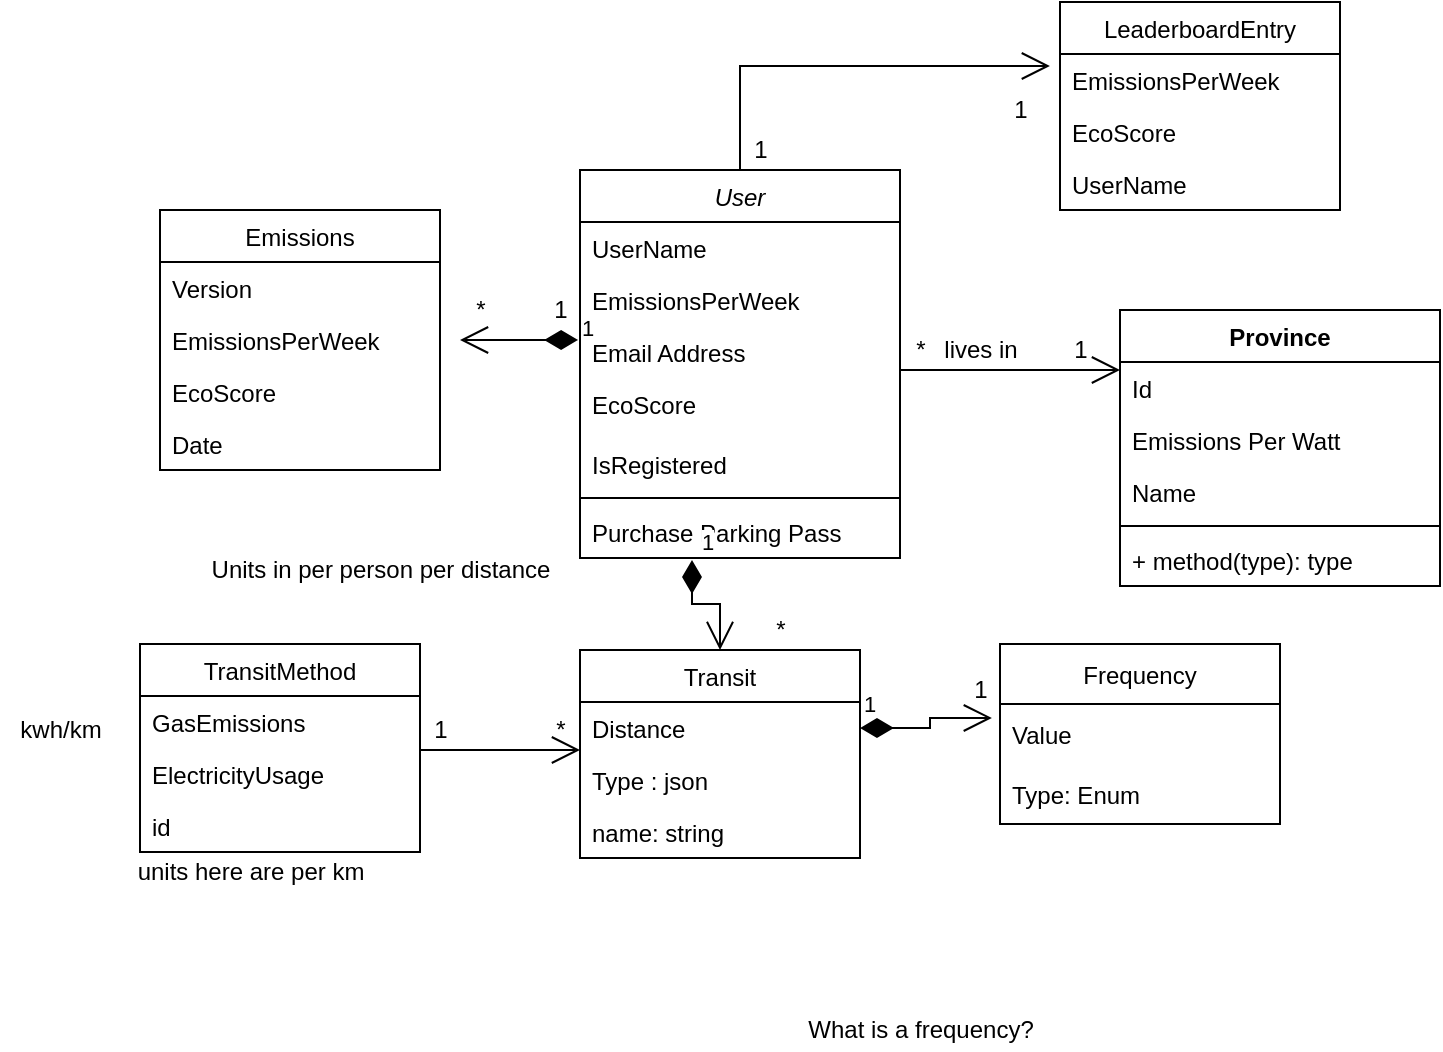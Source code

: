 <mxfile version="15.5.2" type="github">
  <diagram id="C5RBs43oDa-KdzZeNtuy" name="Page-1">
    <mxGraphModel dx="1865" dy="572" grid="1" gridSize="10" guides="1" tooltips="1" connect="1" arrows="1" fold="1" page="1" pageScale="1" pageWidth="827" pageHeight="1169" math="0" shadow="0">
      <root>
        <mxCell id="WIyWlLk6GJQsqaUBKTNV-0" />
        <mxCell id="WIyWlLk6GJQsqaUBKTNV-1" parent="WIyWlLk6GJQsqaUBKTNV-0" />
        <mxCell id="zkfFHV4jXpPFQw0GAbJ--0" value="User" style="swimlane;fontStyle=2;align=center;verticalAlign=top;childLayout=stackLayout;horizontal=1;startSize=26;horizontalStack=0;resizeParent=1;resizeLast=0;collapsible=1;marginBottom=0;rounded=0;shadow=0;strokeWidth=1;" parent="WIyWlLk6GJQsqaUBKTNV-1" vertex="1">
          <mxGeometry x="220" y="120" width="160" height="194" as="geometry">
            <mxRectangle x="230" y="140" width="160" height="26" as="alternateBounds" />
          </mxGeometry>
        </mxCell>
        <mxCell id="zkfFHV4jXpPFQw0GAbJ--1" value="UserName" style="text;align=left;verticalAlign=top;spacingLeft=4;spacingRight=4;overflow=hidden;rotatable=0;points=[[0,0.5],[1,0.5]];portConstraint=eastwest;" parent="zkfFHV4jXpPFQw0GAbJ--0" vertex="1">
          <mxGeometry y="26" width="160" height="26" as="geometry" />
        </mxCell>
        <mxCell id="zkfFHV4jXpPFQw0GAbJ--2" value="EmissionsPerWeek" style="text;align=left;verticalAlign=top;spacingLeft=4;spacingRight=4;overflow=hidden;rotatable=0;points=[[0,0.5],[1,0.5]];portConstraint=eastwest;rounded=0;shadow=0;html=0;" parent="zkfFHV4jXpPFQw0GAbJ--0" vertex="1">
          <mxGeometry y="52" width="160" height="26" as="geometry" />
        </mxCell>
        <mxCell id="zkfFHV4jXpPFQw0GAbJ--3" value="Email Address" style="text;align=left;verticalAlign=top;spacingLeft=4;spacingRight=4;overflow=hidden;rotatable=0;points=[[0,0.5],[1,0.5]];portConstraint=eastwest;rounded=0;shadow=0;html=0;" parent="zkfFHV4jXpPFQw0GAbJ--0" vertex="1">
          <mxGeometry y="78" width="160" height="26" as="geometry" />
        </mxCell>
        <mxCell id="btw-yBy6Ns0sRc_u3H-1-38" value="EcoScore" style="text;align=left;verticalAlign=top;spacingLeft=4;spacingRight=4;overflow=hidden;rotatable=0;points=[[0,0.5],[1,0.5]];portConstraint=eastwest;rounded=0;shadow=0;html=0;" parent="zkfFHV4jXpPFQw0GAbJ--0" vertex="1">
          <mxGeometry y="104" width="160" height="30" as="geometry" />
        </mxCell>
        <mxCell id="btw-yBy6Ns0sRc_u3H-1-47" value="IsRegistered" style="text;align=left;verticalAlign=top;spacingLeft=4;spacingRight=4;overflow=hidden;rotatable=0;points=[[0,0.5],[1,0.5]];portConstraint=eastwest;rounded=0;shadow=0;html=0;" parent="zkfFHV4jXpPFQw0GAbJ--0" vertex="1">
          <mxGeometry y="134" width="160" height="26" as="geometry" />
        </mxCell>
        <mxCell id="zkfFHV4jXpPFQw0GAbJ--4" value="" style="line;html=1;strokeWidth=1;align=left;verticalAlign=middle;spacingTop=-1;spacingLeft=3;spacingRight=3;rotatable=0;labelPosition=right;points=[];portConstraint=eastwest;" parent="zkfFHV4jXpPFQw0GAbJ--0" vertex="1">
          <mxGeometry y="160" width="160" height="8" as="geometry" />
        </mxCell>
        <mxCell id="zkfFHV4jXpPFQw0GAbJ--5" value="Purchase Parking Pass" style="text;align=left;verticalAlign=top;spacingLeft=4;spacingRight=4;overflow=hidden;rotatable=0;points=[[0,0.5],[1,0.5]];portConstraint=eastwest;" parent="zkfFHV4jXpPFQw0GAbJ--0" vertex="1">
          <mxGeometry y="168" width="160" height="26" as="geometry" />
        </mxCell>
        <mxCell id="btw-yBy6Ns0sRc_u3H-1-6" value="Transit" style="swimlane;fontStyle=0;childLayout=stackLayout;horizontal=1;startSize=26;fillColor=none;horizontalStack=0;resizeParent=1;resizeParentMax=0;resizeLast=0;collapsible=1;marginBottom=0;" parent="WIyWlLk6GJQsqaUBKTNV-1" vertex="1">
          <mxGeometry x="220" y="360" width="140" height="104" as="geometry" />
        </mxCell>
        <mxCell id="btw-yBy6Ns0sRc_u3H-1-8" value="Distance" style="text;strokeColor=none;fillColor=none;align=left;verticalAlign=top;spacingLeft=4;spacingRight=4;overflow=hidden;rotatable=0;points=[[0,0.5],[1,0.5]];portConstraint=eastwest;" parent="btw-yBy6Ns0sRc_u3H-1-6" vertex="1">
          <mxGeometry y="26" width="140" height="26" as="geometry" />
        </mxCell>
        <mxCell id="O039nwb2ek_gguPQst8W-0" value="Type : json" style="text;strokeColor=none;fillColor=none;align=left;verticalAlign=top;spacingLeft=4;spacingRight=4;overflow=hidden;rotatable=0;points=[[0,0.5],[1,0.5]];portConstraint=eastwest;" parent="btw-yBy6Ns0sRc_u3H-1-6" vertex="1">
          <mxGeometry y="52" width="140" height="26" as="geometry" />
        </mxCell>
        <mxCell id="hwa-c6ww7SQmqR4LavUR-14" value="name: string" style="text;strokeColor=none;fillColor=none;align=left;verticalAlign=top;spacingLeft=4;spacingRight=4;overflow=hidden;rotatable=0;points=[[0,0.5],[1,0.5]];portConstraint=eastwest;" vertex="1" parent="btw-yBy6Ns0sRc_u3H-1-6">
          <mxGeometry y="78" width="140" height="26" as="geometry" />
        </mxCell>
        <mxCell id="btw-yBy6Ns0sRc_u3H-1-13" value="TransitMethod" style="swimlane;fontStyle=0;childLayout=stackLayout;horizontal=1;startSize=26;fillColor=none;horizontalStack=0;resizeParent=1;resizeParentMax=0;resizeLast=0;collapsible=1;marginBottom=0;" parent="WIyWlLk6GJQsqaUBKTNV-1" vertex="1">
          <mxGeometry y="357" width="140" height="104" as="geometry" />
        </mxCell>
        <mxCell id="btw-yBy6Ns0sRc_u3H-1-14" value="GasEmissions" style="text;strokeColor=none;fillColor=none;align=left;verticalAlign=top;spacingLeft=4;spacingRight=4;overflow=hidden;rotatable=0;points=[[0,0.5],[1,0.5]];portConstraint=eastwest;" parent="btw-yBy6Ns0sRc_u3H-1-13" vertex="1">
          <mxGeometry y="26" width="140" height="26" as="geometry" />
        </mxCell>
        <mxCell id="btw-yBy6Ns0sRc_u3H-1-15" value="ElectricityUsage" style="text;strokeColor=none;fillColor=none;align=left;verticalAlign=top;spacingLeft=4;spacingRight=4;overflow=hidden;rotatable=0;points=[[0,0.5],[1,0.5]];portConstraint=eastwest;" parent="btw-yBy6Ns0sRc_u3H-1-13" vertex="1">
          <mxGeometry y="52" width="140" height="26" as="geometry" />
        </mxCell>
        <mxCell id="btw-yBy6Ns0sRc_u3H-1-16" value="id" style="text;strokeColor=none;fillColor=none;align=left;verticalAlign=top;spacingLeft=4;spacingRight=4;overflow=hidden;rotatable=0;points=[[0,0.5],[1,0.5]];portConstraint=eastwest;" parent="btw-yBy6Ns0sRc_u3H-1-13" vertex="1">
          <mxGeometry y="78" width="140" height="26" as="geometry" />
        </mxCell>
        <mxCell id="btw-yBy6Ns0sRc_u3H-1-24" value="" style="endArrow=open;endFill=1;endSize=12;html=1;rounded=0;" parent="WIyWlLk6GJQsqaUBKTNV-1" edge="1">
          <mxGeometry width="160" relative="1" as="geometry">
            <mxPoint x="140" y="410" as="sourcePoint" />
            <mxPoint x="220" y="410" as="targetPoint" />
          </mxGeometry>
        </mxCell>
        <mxCell id="btw-yBy6Ns0sRc_u3H-1-26" value="Units in per person per distance" style="text;html=1;align=center;verticalAlign=middle;resizable=0;points=[];autosize=1;strokeColor=none;fillColor=none;" parent="WIyWlLk6GJQsqaUBKTNV-1" vertex="1">
          <mxGeometry x="30" y="310" width="180" height="20" as="geometry" />
        </mxCell>
        <mxCell id="btw-yBy6Ns0sRc_u3H-1-28" value="*" style="text;html=1;align=center;verticalAlign=middle;resizable=0;points=[];autosize=1;strokeColor=none;fillColor=none;" parent="WIyWlLk6GJQsqaUBKTNV-1" vertex="1">
          <mxGeometry x="310" y="340" width="20" height="20" as="geometry" />
        </mxCell>
        <mxCell id="btw-yBy6Ns0sRc_u3H-1-29" value="Province" style="swimlane;fontStyle=1;align=center;verticalAlign=top;childLayout=stackLayout;horizontal=1;startSize=26;horizontalStack=0;resizeParent=1;resizeParentMax=0;resizeLast=0;collapsible=1;marginBottom=0;" parent="WIyWlLk6GJQsqaUBKTNV-1" vertex="1">
          <mxGeometry x="490" y="190" width="160" height="138" as="geometry" />
        </mxCell>
        <mxCell id="btw-yBy6Ns0sRc_u3H-1-30" value="Id" style="text;strokeColor=none;fillColor=none;align=left;verticalAlign=top;spacingLeft=4;spacingRight=4;overflow=hidden;rotatable=0;points=[[0,0.5],[1,0.5]];portConstraint=eastwest;" parent="btw-yBy6Ns0sRc_u3H-1-29" vertex="1">
          <mxGeometry y="26" width="160" height="26" as="geometry" />
        </mxCell>
        <mxCell id="btw-yBy6Ns0sRc_u3H-1-48" value="Emissions Per Watt" style="text;strokeColor=none;fillColor=none;align=left;verticalAlign=top;spacingLeft=4;spacingRight=4;overflow=hidden;rotatable=0;points=[[0,0.5],[1,0.5]];portConstraint=eastwest;" parent="btw-yBy6Ns0sRc_u3H-1-29" vertex="1">
          <mxGeometry y="52" width="160" height="26" as="geometry" />
        </mxCell>
        <mxCell id="hwa-c6ww7SQmqR4LavUR-15" value="Name" style="text;strokeColor=none;fillColor=none;align=left;verticalAlign=top;spacingLeft=4;spacingRight=4;overflow=hidden;rotatable=0;points=[[0,0.5],[1,0.5]];portConstraint=eastwest;" vertex="1" parent="btw-yBy6Ns0sRc_u3H-1-29">
          <mxGeometry y="78" width="160" height="26" as="geometry" />
        </mxCell>
        <mxCell id="btw-yBy6Ns0sRc_u3H-1-31" value="" style="line;strokeWidth=1;fillColor=none;align=left;verticalAlign=middle;spacingTop=-1;spacingLeft=3;spacingRight=3;rotatable=0;labelPosition=right;points=[];portConstraint=eastwest;" parent="btw-yBy6Ns0sRc_u3H-1-29" vertex="1">
          <mxGeometry y="104" width="160" height="8" as="geometry" />
        </mxCell>
        <mxCell id="btw-yBy6Ns0sRc_u3H-1-32" value="+ method(type): type" style="text;strokeColor=none;fillColor=none;align=left;verticalAlign=top;spacingLeft=4;spacingRight=4;overflow=hidden;rotatable=0;points=[[0,0.5],[1,0.5]];portConstraint=eastwest;" parent="btw-yBy6Ns0sRc_u3H-1-29" vertex="1">
          <mxGeometry y="112" width="160" height="26" as="geometry" />
        </mxCell>
        <mxCell id="btw-yBy6Ns0sRc_u3H-1-34" value="1" style="endArrow=open;html=1;endSize=12;startArrow=diamondThin;startSize=14;startFill=1;edgeStyle=orthogonalEdgeStyle;align=left;verticalAlign=bottom;rounded=0;exitX=0.35;exitY=1.038;exitDx=0;exitDy=0;exitPerimeter=0;entryX=0.5;entryY=0;entryDx=0;entryDy=0;" parent="WIyWlLk6GJQsqaUBKTNV-1" source="zkfFHV4jXpPFQw0GAbJ--5" target="btw-yBy6Ns0sRc_u3H-1-6" edge="1">
          <mxGeometry x="-1" y="3" relative="1" as="geometry">
            <mxPoint x="250" y="300" as="sourcePoint" />
            <mxPoint x="410" y="300" as="targetPoint" />
          </mxGeometry>
        </mxCell>
        <mxCell id="btw-yBy6Ns0sRc_u3H-1-39" value="Emissions" style="swimlane;fontStyle=0;childLayout=stackLayout;horizontal=1;startSize=26;fillColor=none;horizontalStack=0;resizeParent=1;resizeParentMax=0;resizeLast=0;collapsible=1;marginBottom=0;" parent="WIyWlLk6GJQsqaUBKTNV-1" vertex="1">
          <mxGeometry x="10" y="140" width="140" height="130" as="geometry" />
        </mxCell>
        <mxCell id="btw-yBy6Ns0sRc_u3H-1-40" value="Version" style="text;strokeColor=none;fillColor=none;align=left;verticalAlign=top;spacingLeft=4;spacingRight=4;overflow=hidden;rotatable=0;points=[[0,0.5],[1,0.5]];portConstraint=eastwest;" parent="btw-yBy6Ns0sRc_u3H-1-39" vertex="1">
          <mxGeometry y="26" width="140" height="26" as="geometry" />
        </mxCell>
        <mxCell id="btw-yBy6Ns0sRc_u3H-1-41" value="EmissionsPerWeek" style="text;strokeColor=none;fillColor=none;align=left;verticalAlign=top;spacingLeft=4;spacingRight=4;overflow=hidden;rotatable=0;points=[[0,0.5],[1,0.5]];portConstraint=eastwest;" parent="btw-yBy6Ns0sRc_u3H-1-39" vertex="1">
          <mxGeometry y="52" width="140" height="26" as="geometry" />
        </mxCell>
        <mxCell id="btw-yBy6Ns0sRc_u3H-1-42" value="EcoScore" style="text;strokeColor=none;fillColor=none;align=left;verticalAlign=top;spacingLeft=4;spacingRight=4;overflow=hidden;rotatable=0;points=[[0,0.5],[1,0.5]];portConstraint=eastwest;" parent="btw-yBy6Ns0sRc_u3H-1-39" vertex="1">
          <mxGeometry y="78" width="140" height="26" as="geometry" />
        </mxCell>
        <mxCell id="btw-yBy6Ns0sRc_u3H-1-44" value="Date" style="text;strokeColor=none;fillColor=none;align=left;verticalAlign=top;spacingLeft=4;spacingRight=4;overflow=hidden;rotatable=0;points=[[0,0.5],[1,0.5]];portConstraint=eastwest;" parent="btw-yBy6Ns0sRc_u3H-1-39" vertex="1">
          <mxGeometry y="104" width="140" height="26" as="geometry" />
        </mxCell>
        <mxCell id="btw-yBy6Ns0sRc_u3H-1-45" value="1" style="endArrow=open;html=1;endSize=12;startArrow=diamondThin;startSize=14;startFill=1;edgeStyle=orthogonalEdgeStyle;align=left;verticalAlign=bottom;rounded=0;exitX=-0.006;exitY=0.269;exitDx=0;exitDy=0;exitPerimeter=0;" parent="WIyWlLk6GJQsqaUBKTNV-1" source="zkfFHV4jXpPFQw0GAbJ--3" edge="1">
          <mxGeometry x="-1" y="3" relative="1" as="geometry">
            <mxPoint x="160" y="90" as="sourcePoint" />
            <mxPoint x="160" y="205" as="targetPoint" />
          </mxGeometry>
        </mxCell>
        <mxCell id="btw-yBy6Ns0sRc_u3H-1-49" value="" style="endArrow=open;endFill=1;endSize=12;html=1;rounded=0;" parent="WIyWlLk6GJQsqaUBKTNV-1" edge="1">
          <mxGeometry width="160" relative="1" as="geometry">
            <mxPoint x="380" y="220" as="sourcePoint" />
            <mxPoint x="490" y="220" as="targetPoint" />
          </mxGeometry>
        </mxCell>
        <mxCell id="btw-yBy6Ns0sRc_u3H-1-50" value="*" style="text;html=1;align=center;verticalAlign=middle;resizable=0;points=[];autosize=1;strokeColor=none;fillColor=none;" parent="WIyWlLk6GJQsqaUBKTNV-1" vertex="1">
          <mxGeometry x="380" y="200" width="20" height="20" as="geometry" />
        </mxCell>
        <mxCell id="btw-yBy6Ns0sRc_u3H-1-51" value="1" style="text;html=1;align=center;verticalAlign=middle;resizable=0;points=[];autosize=1;strokeColor=none;fillColor=none;" parent="WIyWlLk6GJQsqaUBKTNV-1" vertex="1">
          <mxGeometry x="460" y="200" width="20" height="20" as="geometry" />
        </mxCell>
        <mxCell id="btw-yBy6Ns0sRc_u3H-1-53" value="lives in" style="text;html=1;align=center;verticalAlign=middle;resizable=0;points=[];autosize=1;strokeColor=none;fillColor=none;" parent="WIyWlLk6GJQsqaUBKTNV-1" vertex="1">
          <mxGeometry x="395" y="200" width="50" height="20" as="geometry" />
        </mxCell>
        <mxCell id="btw-yBy6Ns0sRc_u3H-1-59" value="LeaderboardEntry" style="swimlane;fontStyle=0;childLayout=stackLayout;horizontal=1;startSize=26;fillColor=none;horizontalStack=0;resizeParent=1;resizeParentMax=0;resizeLast=0;collapsible=1;marginBottom=0;" parent="WIyWlLk6GJQsqaUBKTNV-1" vertex="1">
          <mxGeometry x="460" y="36" width="140" height="104" as="geometry" />
        </mxCell>
        <mxCell id="btw-yBy6Ns0sRc_u3H-1-60" value="EmissionsPerWeek" style="text;strokeColor=none;fillColor=none;align=left;verticalAlign=top;spacingLeft=4;spacingRight=4;overflow=hidden;rotatable=0;points=[[0,0.5],[1,0.5]];portConstraint=eastwest;" parent="btw-yBy6Ns0sRc_u3H-1-59" vertex="1">
          <mxGeometry y="26" width="140" height="26" as="geometry" />
        </mxCell>
        <mxCell id="btw-yBy6Ns0sRc_u3H-1-61" value="EcoScore" style="text;strokeColor=none;fillColor=none;align=left;verticalAlign=top;spacingLeft=4;spacingRight=4;overflow=hidden;rotatable=0;points=[[0,0.5],[1,0.5]];portConstraint=eastwest;" parent="btw-yBy6Ns0sRc_u3H-1-59" vertex="1">
          <mxGeometry y="52" width="140" height="26" as="geometry" />
        </mxCell>
        <mxCell id="btw-yBy6Ns0sRc_u3H-1-62" value="UserName" style="text;strokeColor=none;fillColor=none;align=left;verticalAlign=top;spacingLeft=4;spacingRight=4;overflow=hidden;rotatable=0;points=[[0,0.5],[1,0.5]];portConstraint=eastwest;" parent="btw-yBy6Ns0sRc_u3H-1-59" vertex="1">
          <mxGeometry y="78" width="140" height="26" as="geometry" />
        </mxCell>
        <mxCell id="btw-yBy6Ns0sRc_u3H-1-63" value="" style="endArrow=open;endFill=1;endSize=12;html=1;rounded=0;exitX=0.5;exitY=0;exitDx=0;exitDy=0;entryX=-0.036;entryY=0.231;entryDx=0;entryDy=0;entryPerimeter=0;" parent="WIyWlLk6GJQsqaUBKTNV-1" source="zkfFHV4jXpPFQw0GAbJ--0" target="btw-yBy6Ns0sRc_u3H-1-60" edge="1">
          <mxGeometry width="160" relative="1" as="geometry">
            <mxPoint x="260" y="60" as="sourcePoint" />
            <mxPoint x="420" y="60" as="targetPoint" />
            <Array as="points">
              <mxPoint x="300" y="68" />
            </Array>
          </mxGeometry>
        </mxCell>
        <mxCell id="btw-yBy6Ns0sRc_u3H-1-64" value="1" style="text;html=1;align=center;verticalAlign=middle;resizable=0;points=[];autosize=1;strokeColor=none;fillColor=none;" parent="WIyWlLk6GJQsqaUBKTNV-1" vertex="1">
          <mxGeometry x="430" y="80" width="20" height="20" as="geometry" />
        </mxCell>
        <mxCell id="btw-yBy6Ns0sRc_u3H-1-65" value="1" style="text;html=1;align=center;verticalAlign=middle;resizable=0;points=[];autosize=1;strokeColor=none;fillColor=none;" parent="WIyWlLk6GJQsqaUBKTNV-1" vertex="1">
          <mxGeometry x="300" y="100" width="20" height="20" as="geometry" />
        </mxCell>
        <mxCell id="hwa-c6ww7SQmqR4LavUR-0" value="1" style="text;html=1;align=center;verticalAlign=middle;resizable=0;points=[];autosize=1;strokeColor=none;fillColor=none;" vertex="1" parent="WIyWlLk6GJQsqaUBKTNV-1">
          <mxGeometry x="200" y="180" width="20" height="20" as="geometry" />
        </mxCell>
        <mxCell id="hwa-c6ww7SQmqR4LavUR-1" value="*" style="text;html=1;align=center;verticalAlign=middle;resizable=0;points=[];autosize=1;strokeColor=none;fillColor=none;" vertex="1" parent="WIyWlLk6GJQsqaUBKTNV-1">
          <mxGeometry x="160" y="180" width="20" height="20" as="geometry" />
        </mxCell>
        <mxCell id="hwa-c6ww7SQmqR4LavUR-2" value="What is a frequency?" style="text;html=1;align=center;verticalAlign=middle;resizable=0;points=[];autosize=1;strokeColor=none;fillColor=none;" vertex="1" parent="WIyWlLk6GJQsqaUBKTNV-1">
          <mxGeometry x="325" y="540" width="130" height="20" as="geometry" />
        </mxCell>
        <mxCell id="hwa-c6ww7SQmqR4LavUR-3" value="Frequency" style="swimlane;fontStyle=0;childLayout=stackLayout;horizontal=1;startSize=30;horizontalStack=0;resizeParent=1;resizeParentMax=0;resizeLast=0;collapsible=1;marginBottom=0;" vertex="1" parent="WIyWlLk6GJQsqaUBKTNV-1">
          <mxGeometry x="430" y="357" width="140" height="90" as="geometry" />
        </mxCell>
        <mxCell id="hwa-c6ww7SQmqR4LavUR-5" value="Value" style="text;strokeColor=none;fillColor=none;align=left;verticalAlign=middle;spacingLeft=4;spacingRight=4;overflow=hidden;points=[[0,0.5],[1,0.5]];portConstraint=eastwest;rotatable=0;" vertex="1" parent="hwa-c6ww7SQmqR4LavUR-3">
          <mxGeometry y="30" width="140" height="30" as="geometry" />
        </mxCell>
        <mxCell id="hwa-c6ww7SQmqR4LavUR-6" value="Type: Enum" style="text;strokeColor=none;fillColor=none;align=left;verticalAlign=middle;spacingLeft=4;spacingRight=4;overflow=hidden;points=[[0,0.5],[1,0.5]];portConstraint=eastwest;rotatable=0;" vertex="1" parent="hwa-c6ww7SQmqR4LavUR-3">
          <mxGeometry y="60" width="140" height="30" as="geometry" />
        </mxCell>
        <mxCell id="hwa-c6ww7SQmqR4LavUR-8" value="1" style="endArrow=open;html=1;endSize=12;startArrow=diamondThin;startSize=14;startFill=1;edgeStyle=orthogonalEdgeStyle;align=left;verticalAlign=bottom;rounded=0;entryX=-0.029;entryY=0.233;entryDx=0;entryDy=0;entryPerimeter=0;" edge="1" parent="WIyWlLk6GJQsqaUBKTNV-1" source="btw-yBy6Ns0sRc_u3H-1-8" target="hwa-c6ww7SQmqR4LavUR-5">
          <mxGeometry x="-1" y="3" relative="1" as="geometry">
            <mxPoint x="370" y="450" as="sourcePoint" />
            <mxPoint x="530" y="450" as="targetPoint" />
          </mxGeometry>
        </mxCell>
        <mxCell id="hwa-c6ww7SQmqR4LavUR-10" value="*" style="text;html=1;align=center;verticalAlign=middle;resizable=0;points=[];autosize=1;strokeColor=none;fillColor=none;" vertex="1" parent="WIyWlLk6GJQsqaUBKTNV-1">
          <mxGeometry x="200" y="390" width="20" height="20" as="geometry" />
        </mxCell>
        <mxCell id="hwa-c6ww7SQmqR4LavUR-11" value="1" style="text;html=1;align=center;verticalAlign=middle;resizable=0;points=[];autosize=1;strokeColor=none;fillColor=none;" vertex="1" parent="WIyWlLk6GJQsqaUBKTNV-1">
          <mxGeometry x="140" y="390" width="20" height="20" as="geometry" />
        </mxCell>
        <mxCell id="hwa-c6ww7SQmqR4LavUR-12" value="1" style="text;html=1;align=center;verticalAlign=middle;resizable=0;points=[];autosize=1;strokeColor=none;fillColor=none;" vertex="1" parent="WIyWlLk6GJQsqaUBKTNV-1">
          <mxGeometry x="410" y="370" width="20" height="20" as="geometry" />
        </mxCell>
        <mxCell id="hwa-c6ww7SQmqR4LavUR-16" value="units here are per km" style="text;html=1;align=center;verticalAlign=middle;resizable=0;points=[];autosize=1;strokeColor=none;fillColor=none;" vertex="1" parent="WIyWlLk6GJQsqaUBKTNV-1">
          <mxGeometry x="-10" y="461" width="130" height="20" as="geometry" />
        </mxCell>
        <mxCell id="hwa-c6ww7SQmqR4LavUR-17" value="kwh/km" style="text;html=1;align=center;verticalAlign=middle;resizable=0;points=[];autosize=1;strokeColor=none;fillColor=none;" vertex="1" parent="WIyWlLk6GJQsqaUBKTNV-1">
          <mxGeometry x="-70" y="390" width="60" height="20" as="geometry" />
        </mxCell>
      </root>
    </mxGraphModel>
  </diagram>
</mxfile>
